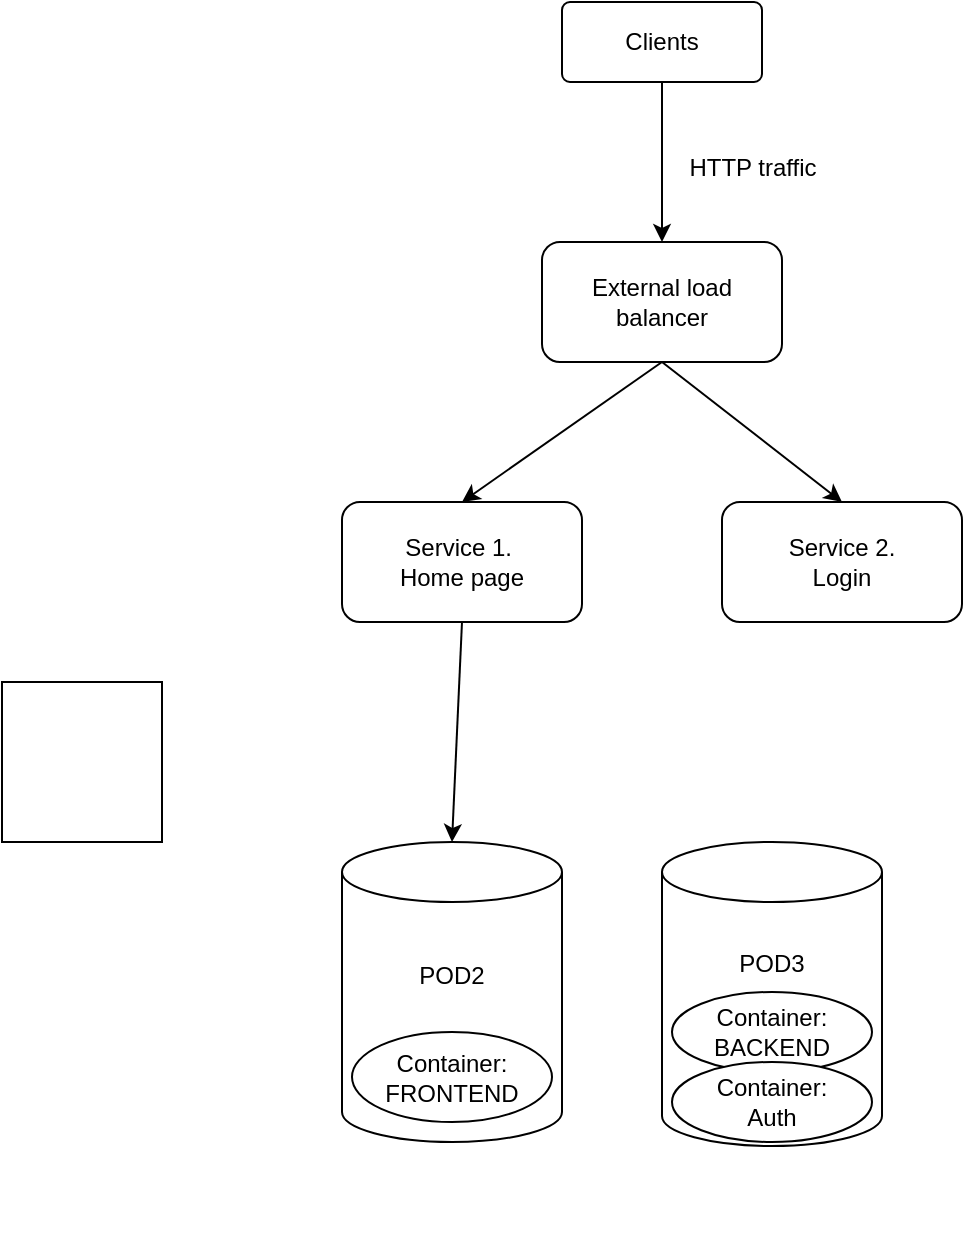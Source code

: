 <mxfile version="21.3.2" type="github">
  <diagram name="Sivu-1" id="sKDdfknFH7Cz9x-xk31o">
    <mxGraphModel dx="872" dy="555" grid="1" gridSize="10" guides="1" tooltips="1" connect="1" arrows="1" fold="1" page="1" pageScale="1" pageWidth="827" pageHeight="1169" math="0" shadow="0">
      <root>
        <mxCell id="0" />
        <mxCell id="1" parent="0" />
        <mxCell id="ZEjh7lJmkJP0OWDX7xh0-1" value="External load balancer" style="rounded=1;whiteSpace=wrap;html=1;" parent="1" vertex="1">
          <mxGeometry x="340" y="190" width="120" height="60" as="geometry" />
        </mxCell>
        <mxCell id="ZEjh7lJmkJP0OWDX7xh0-2" value="" style="endArrow=classic;html=1;rounded=0;entryX=0.5;entryY=0;entryDx=0;entryDy=0;" parent="1" target="ZEjh7lJmkJP0OWDX7xh0-1" edge="1">
          <mxGeometry width="50" height="50" relative="1" as="geometry">
            <mxPoint x="400" y="110" as="sourcePoint" />
            <mxPoint x="440" y="260" as="targetPoint" />
          </mxGeometry>
        </mxCell>
        <mxCell id="ZEjh7lJmkJP0OWDX7xh0-4" style="edgeStyle=orthogonalEdgeStyle;rounded=0;orthogonalLoop=1;jettySize=auto;html=1;exitX=0.5;exitY=1;exitDx=0;exitDy=0;" parent="1" edge="1">
          <mxGeometry relative="1" as="geometry">
            <mxPoint x="425.5" y="681" as="sourcePoint" />
            <mxPoint x="425.5" y="681" as="targetPoint" />
          </mxGeometry>
        </mxCell>
        <mxCell id="ZEjh7lJmkJP0OWDX7xh0-7" value="" style="endArrow=classic;html=1;rounded=0;exitX=0.5;exitY=1;exitDx=0;exitDy=0;entryX=0.5;entryY=0;entryDx=0;entryDy=0;" parent="1" source="ZEjh7lJmkJP0OWDX7xh0-1" edge="1" target="ztrkCr3DdEQu6RkhGDGT-4">
          <mxGeometry width="50" height="50" relative="1" as="geometry">
            <mxPoint x="390" y="370" as="sourcePoint" />
            <mxPoint x="401.2" y="314.96" as="targetPoint" />
          </mxGeometry>
        </mxCell>
        <mxCell id="ZEjh7lJmkJP0OWDX7xh0-8" value="POD2&lt;br&gt;&lt;br&gt;&lt;br&gt;&lt;br&gt;" style="shape=cylinder3;whiteSpace=wrap;html=1;boundedLbl=1;backgroundOutline=1;size=15;" parent="1" vertex="1">
          <mxGeometry x="240" y="490" width="110" height="150" as="geometry" />
        </mxCell>
        <mxCell id="ZEjh7lJmkJP0OWDX7xh0-11" value="Clients" style="rounded=1;arcSize=10;whiteSpace=wrap;html=1;align=center;" parent="1" vertex="1">
          <mxGeometry x="350" y="70" width="100" height="40" as="geometry" />
        </mxCell>
        <mxCell id="ZEjh7lJmkJP0OWDX7xh0-13" value="HTTP traffic" style="text;html=1;align=center;verticalAlign=middle;resizable=0;points=[];autosize=1;strokeColor=none;fillColor=none;" parent="1" vertex="1">
          <mxGeometry x="400" y="138" width="90" height="30" as="geometry" />
        </mxCell>
        <mxCell id="ZEjh7lJmkJP0OWDX7xh0-15" value="Service 1.&amp;nbsp;&lt;br&gt;Home page" style="rounded=1;whiteSpace=wrap;html=1;" parent="1" vertex="1">
          <mxGeometry x="240" y="320" width="120" height="60" as="geometry" />
        </mxCell>
        <mxCell id="ZEjh7lJmkJP0OWDX7xh0-16" value="POD3&lt;br&gt;&lt;br&gt;&lt;br&gt;&lt;br&gt;&lt;br&gt;" style="shape=cylinder3;whiteSpace=wrap;html=1;boundedLbl=1;backgroundOutline=1;size=15;" parent="1" vertex="1">
          <mxGeometry x="400" y="490" width="110" height="152" as="geometry" />
        </mxCell>
        <mxCell id="ZEjh7lJmkJP0OWDX7xh0-18" value="Container:&lt;br&gt;FRONTEND" style="ellipse;whiteSpace=wrap;html=1;align=center;newEdgeStyle={&quot;edgeStyle&quot;:&quot;entityRelationEdgeStyle&quot;,&quot;startArrow&quot;:&quot;none&quot;,&quot;endArrow&quot;:&quot;none&quot;,&quot;segment&quot;:10,&quot;curved&quot;:1,&quot;sourcePerimeterSpacing&quot;:0,&quot;targetPerimeterSpacing&quot;:0};treeFolding=1;treeMoving=1;" parent="1" vertex="1">
          <mxGeometry x="245" y="585" width="100" height="45" as="geometry" />
        </mxCell>
        <mxCell id="ZEjh7lJmkJP0OWDX7xh0-19" value="Container:&lt;br&gt;BACKEND" style="ellipse;whiteSpace=wrap;html=1;align=center;newEdgeStyle={&quot;edgeStyle&quot;:&quot;entityRelationEdgeStyle&quot;,&quot;startArrow&quot;:&quot;none&quot;,&quot;endArrow&quot;:&quot;none&quot;,&quot;segment&quot;:10,&quot;curved&quot;:1,&quot;sourcePerimeterSpacing&quot;:0,&quot;targetPerimeterSpacing&quot;:0};treeFolding=1;treeMoving=1;" parent="1" vertex="1">
          <mxGeometry x="405" y="565" width="100" height="40" as="geometry" />
        </mxCell>
        <mxCell id="ZEjh7lJmkJP0OWDX7xh0-22" value="" style="whiteSpace=wrap;html=1;aspect=fixed;" parent="1" vertex="1">
          <mxGeometry x="70" y="410" width="80" height="80" as="geometry" />
        </mxCell>
        <mxCell id="ztrkCr3DdEQu6RkhGDGT-3" value="" style="endArrow=classic;html=1;rounded=0;exitX=0.5;exitY=1;exitDx=0;exitDy=0;entryX=0.5;entryY=0;entryDx=0;entryDy=0;entryPerimeter=0;" edge="1" parent="1" source="ZEjh7lJmkJP0OWDX7xh0-15" target="ZEjh7lJmkJP0OWDX7xh0-8">
          <mxGeometry width="50" height="50" relative="1" as="geometry">
            <mxPoint x="410" y="260" as="sourcePoint" />
            <mxPoint x="253" y="480" as="targetPoint" />
          </mxGeometry>
        </mxCell>
        <mxCell id="ztrkCr3DdEQu6RkhGDGT-4" value="Service 2.&lt;br&gt;Login" style="rounded=1;whiteSpace=wrap;html=1;" vertex="1" parent="1">
          <mxGeometry x="430" y="320" width="120" height="60" as="geometry" />
        </mxCell>
        <mxCell id="ztrkCr3DdEQu6RkhGDGT-5" value="Container:&lt;br&gt;Auth" style="ellipse;whiteSpace=wrap;html=1;align=center;newEdgeStyle={&quot;edgeStyle&quot;:&quot;entityRelationEdgeStyle&quot;,&quot;startArrow&quot;:&quot;none&quot;,&quot;endArrow&quot;:&quot;none&quot;,&quot;segment&quot;:10,&quot;curved&quot;:1,&quot;sourcePerimeterSpacing&quot;:0,&quot;targetPerimeterSpacing&quot;:0};treeFolding=1;treeMoving=1;" vertex="1" parent="1">
          <mxGeometry x="405" y="600" width="100" height="40" as="geometry" />
        </mxCell>
        <mxCell id="ztrkCr3DdEQu6RkhGDGT-6" value="" style="endArrow=classic;html=1;rounded=0;exitX=0.5;exitY=1;exitDx=0;exitDy=0;entryX=0.5;entryY=0;entryDx=0;entryDy=0;" edge="1" parent="1" source="ZEjh7lJmkJP0OWDX7xh0-1" target="ZEjh7lJmkJP0OWDX7xh0-15">
          <mxGeometry width="50" height="50" relative="1" as="geometry">
            <mxPoint x="410" y="260" as="sourcePoint" />
            <mxPoint x="447" y="330" as="targetPoint" />
          </mxGeometry>
        </mxCell>
      </root>
    </mxGraphModel>
  </diagram>
</mxfile>
